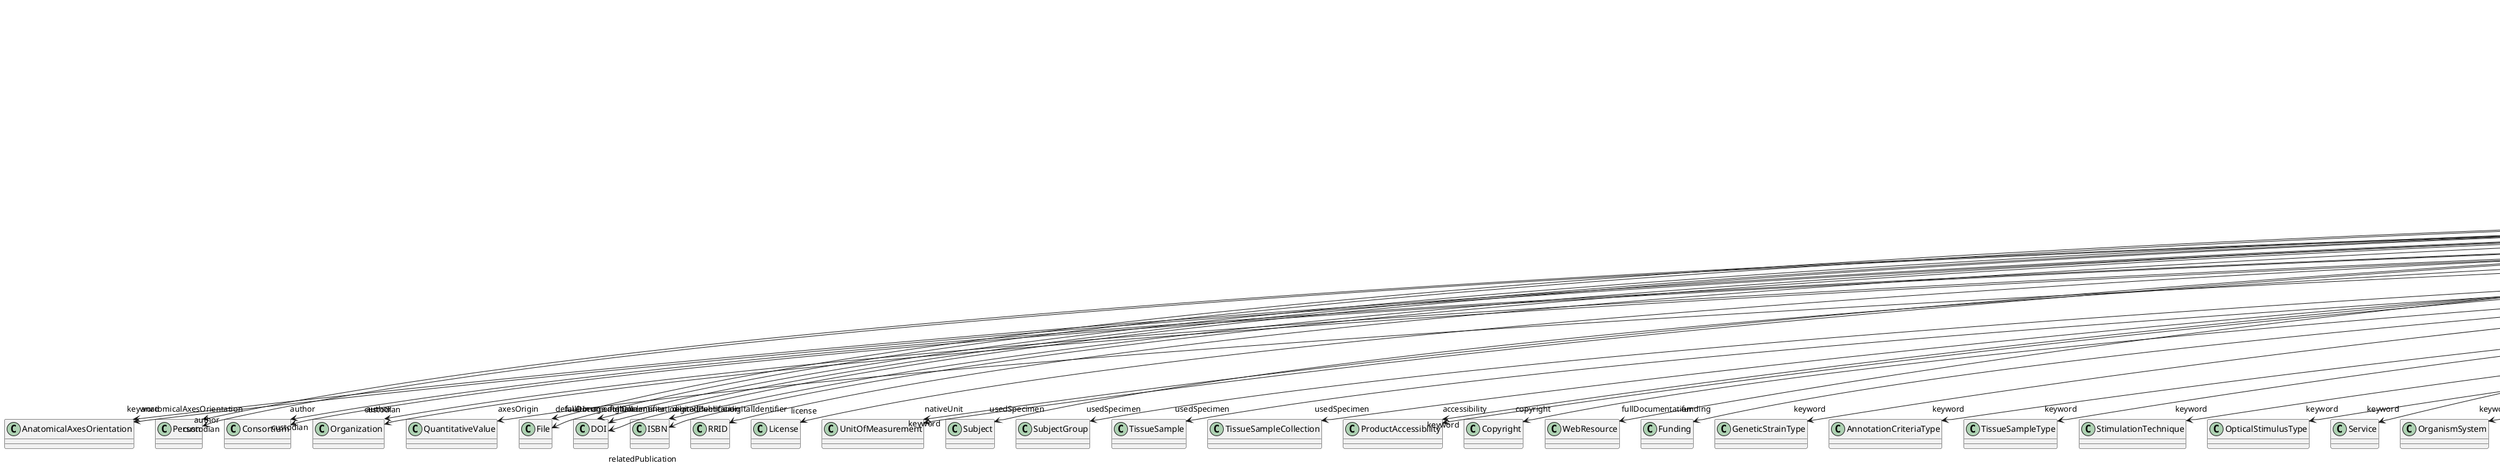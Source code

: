 @startuml
class CommonCoordinateSpaceVersion {
+abbreviation
+anatomicalAxesOrientation
+author
+axesOrigin
+defaultImage
+digitalIdentifier
+isAlternativeVersionOf
+isNewVersionOf
+license
+nativeUnit
+ontologyIdentifier
+usedSpecimen
+accessibility
+copyright
+custodian
+description
+fullDocumentation
+fullName
+funding
+homepage
+howToCite
+keyword
+otherContribution
+relatedPublication
+releaseDate
+repository
+shortName
+supportChannel
+versionIdentifier
+versionInnovation

}
CommonCoordinateSpaceVersion -d-> "anatomicalAxesOrientation" AnatomicalAxesOrientation
CommonCoordinateSpaceVersion -d-> "author" Person
CommonCoordinateSpaceVersion -d-> "author" Consortium
CommonCoordinateSpaceVersion -d-> "author" Organization
CommonCoordinateSpaceVersion -d-> "axesOrigin" QuantitativeValue
CommonCoordinateSpaceVersion -d-> "defaultImage" File
CommonCoordinateSpaceVersion -d-> "digitalIdentifier" DOI
CommonCoordinateSpaceVersion -d-> "digitalIdentifier" ISBN
CommonCoordinateSpaceVersion -d-> "digitalIdentifier" RRID
CommonCoordinateSpaceVersion -d-> "isAlternativeVersionOf" CommonCoordinateSpaceVersion
CommonCoordinateSpaceVersion -d-> "isNewVersionOf" CommonCoordinateSpaceVersion
CommonCoordinateSpaceVersion -d-> "license" License
CommonCoordinateSpaceVersion -d-> "nativeUnit" UnitOfMeasurement
CommonCoordinateSpaceVersion -d-> "usedSpecimen" Subject
CommonCoordinateSpaceVersion -d-> "usedSpecimen" SubjectGroup
CommonCoordinateSpaceVersion -d-> "usedSpecimen" TissueSample
CommonCoordinateSpaceVersion -d-> "usedSpecimen" TissueSampleCollection
CommonCoordinateSpaceVersion -d-> "accessibility" ProductAccessibility
CommonCoordinateSpaceVersion -d-> "copyright" Copyright
CommonCoordinateSpaceVersion -d-> "custodian" Person
CommonCoordinateSpaceVersion -d-> "custodian" Consortium
CommonCoordinateSpaceVersion -d-> "custodian" Organization
CommonCoordinateSpaceVersion -d-> "fullDocumentation" DOI
CommonCoordinateSpaceVersion -d-> "fullDocumentation" File
CommonCoordinateSpaceVersion -d-> "fullDocumentation" WebResource
CommonCoordinateSpaceVersion -d-> "funding" Funding
CommonCoordinateSpaceVersion -d-> "keyword" GeneticStrainType
CommonCoordinateSpaceVersion -d-> "keyword" AnnotationCriteriaType
CommonCoordinateSpaceVersion -d-> "keyword" TissueSampleType
CommonCoordinateSpaceVersion -d-> "keyword" ProductAccessibility
CommonCoordinateSpaceVersion -d-> "keyword" StimulationTechnique
CommonCoordinateSpaceVersion -d-> "keyword" OpticalStimulusType
CommonCoordinateSpaceVersion -d-> "keyword" Service
CommonCoordinateSpaceVersion -d-> "keyword" OrganismSystem
CommonCoordinateSpaceVersion -d-> "keyword" OperatingDevice
CommonCoordinateSpaceVersion -d-> "keyword" VisualStimulusType
CommonCoordinateSpaceVersion -d-> "keyword" CriteriaQualityType
CommonCoordinateSpaceVersion -d-> "keyword" Disease
CommonCoordinateSpaceVersion -d-> "keyword" SemanticDataType
CommonCoordinateSpaceVersion -d-> "keyword" SoftwareFeature
CommonCoordinateSpaceVersion -d-> "keyword" AtlasType
CommonCoordinateSpaceVersion -d-> "keyword" StimulationApproach
CommonCoordinateSpaceVersion -d-> "keyword" AnatomicalIdentificationType
CommonCoordinateSpaceVersion -d-> "keyword" ProgrammingLanguage
CommonCoordinateSpaceVersion -d-> "keyword" MeasuredSignalType
CommonCoordinateSpaceVersion -d-> "keyword" MeasuredQuantity
CommonCoordinateSpaceVersion -d-> "keyword" DataType
CommonCoordinateSpaceVersion -d-> "keyword" DeviceType
CommonCoordinateSpaceVersion -d-> "keyword" ModelScope
CommonCoordinateSpaceVersion -d-> "keyword" UnitOfMeasurement
CommonCoordinateSpaceVersion -d-> "keyword" AnatomicalPlane
CommonCoordinateSpaceVersion -d-> "keyword" CranialWindowConstructionType
CommonCoordinateSpaceVersion -d-> "keyword" CellType
CommonCoordinateSpaceVersion -d-> "keyword" Species
CommonCoordinateSpaceVersion -d-> "keyword" BiologicalSex
CommonCoordinateSpaceVersion -d-> "keyword" PatchClampVariation
CommonCoordinateSpaceVersion -d-> "keyword" AgeCategory
CommonCoordinateSpaceVersion -d-> "keyword" AnatomicalAxesOrientation
CommonCoordinateSpaceVersion -d-> "keyword" Laterality
CommonCoordinateSpaceVersion -d-> "keyword" QualitativeOverlap
CommonCoordinateSpaceVersion -d-> "keyword" Handedness
CommonCoordinateSpaceVersion -d-> "keyword" FileUsageRole
CommonCoordinateSpaceVersion -d-> "keyword" Terminology
CommonCoordinateSpaceVersion -d-> "keyword" TissueSampleAttribute
CommonCoordinateSpaceVersion -d-> "keyword" EthicsAssessment
CommonCoordinateSpaceVersion -d-> "keyword" ChemicalMixtureType
CommonCoordinateSpaceVersion -d-> "keyword" Technique
CommonCoordinateSpaceVersion -d-> "keyword" EducationalLevel
CommonCoordinateSpaceVersion -d-> "keyword" OrganismSubstance
CommonCoordinateSpaceVersion -d-> "keyword" BreedingType
CommonCoordinateSpaceVersion -d-> "keyword" SoftwareApplicationCategory
CommonCoordinateSpaceVersion -d-> "keyword" OlfactoryStimulusType
CommonCoordinateSpaceVersion -d-> "keyword" TermSuggestion
CommonCoordinateSpaceVersion -d-> "keyword" AnnotationType
CommonCoordinateSpaceVersion -d-> "keyword" AuditoryStimulusType
CommonCoordinateSpaceVersion -d-> "keyword" TactileStimulusType
CommonCoordinateSpaceVersion -d-> "keyword" ExperimentalApproach
CommonCoordinateSpaceVersion -d-> "keyword" SubjectAttribute
CommonCoordinateSpaceVersion -d-> "keyword" AnalysisTechnique
CommonCoordinateSpaceVersion -d-> "keyword" PreparationType
CommonCoordinateSpaceVersion -d-> "keyword" MetaDataModelType
CommonCoordinateSpaceVersion -d-> "keyword" FileBundleGrouping
CommonCoordinateSpaceVersion -d-> "keyword" ElectricalStimulusType
CommonCoordinateSpaceVersion -d-> "keyword" UBERONParcellation
CommonCoordinateSpaceVersion -d-> "keyword" Organ
CommonCoordinateSpaceVersion -d-> "keyword" Colormap
CommonCoordinateSpaceVersion -d-> "keyword" DiseaseModel
CommonCoordinateSpaceVersion -d-> "keyword" OperatingSystem
CommonCoordinateSpaceVersion -d-> "keyword" DifferenceMeasure
CommonCoordinateSpaceVersion -d-> "keyword" BiologicalOrder
CommonCoordinateSpaceVersion -d-> "keyword" ContributionType
CommonCoordinateSpaceVersion -d-> "keyword" SubcellularEntity
CommonCoordinateSpaceVersion -d-> "keyword" BiologicalProcess
CommonCoordinateSpaceVersion -d-> "keyword" Language
CommonCoordinateSpaceVersion -d-> "keyword" LearningResourceType
CommonCoordinateSpaceVersion -d-> "keyword" ActionStatusType
CommonCoordinateSpaceVersion -d-> "keyword" GustatoryStimulusType
CommonCoordinateSpaceVersion -d-> "keyword" TypeOfUncertainty
CommonCoordinateSpaceVersion -d-> "keyword" ModelAbstractionLevel
CommonCoordinateSpaceVersion -d-> "keyword" CellCultureType
CommonCoordinateSpaceVersion -d-> "keyword" FileRepositoryType
CommonCoordinateSpaceVersion -d-> "keyword" MolecularEntity
CommonCoordinateSpaceVersion -d-> "keyword" SetupType
CommonCoordinateSpaceVersion -d-> "keyword" CranialWindowReinforcementType
CommonCoordinateSpaceVersion -d-> "otherContribution" Contribution
CommonCoordinateSpaceVersion -d-> "relatedPublication" Chapter
CommonCoordinateSpaceVersion -d-> "relatedPublication" ScholarlyArticle
CommonCoordinateSpaceVersion -d-> "relatedPublication" Book
CommonCoordinateSpaceVersion -d-> "relatedPublication" ISSN
CommonCoordinateSpaceVersion -d-> "relatedPublication" HANDLE
CommonCoordinateSpaceVersion -d-> "relatedPublication" ISBN
CommonCoordinateSpaceVersion -d-> "relatedPublication" DOI
CommonCoordinateSpaceVersion -d-> "repository" FileRepository

@enduml